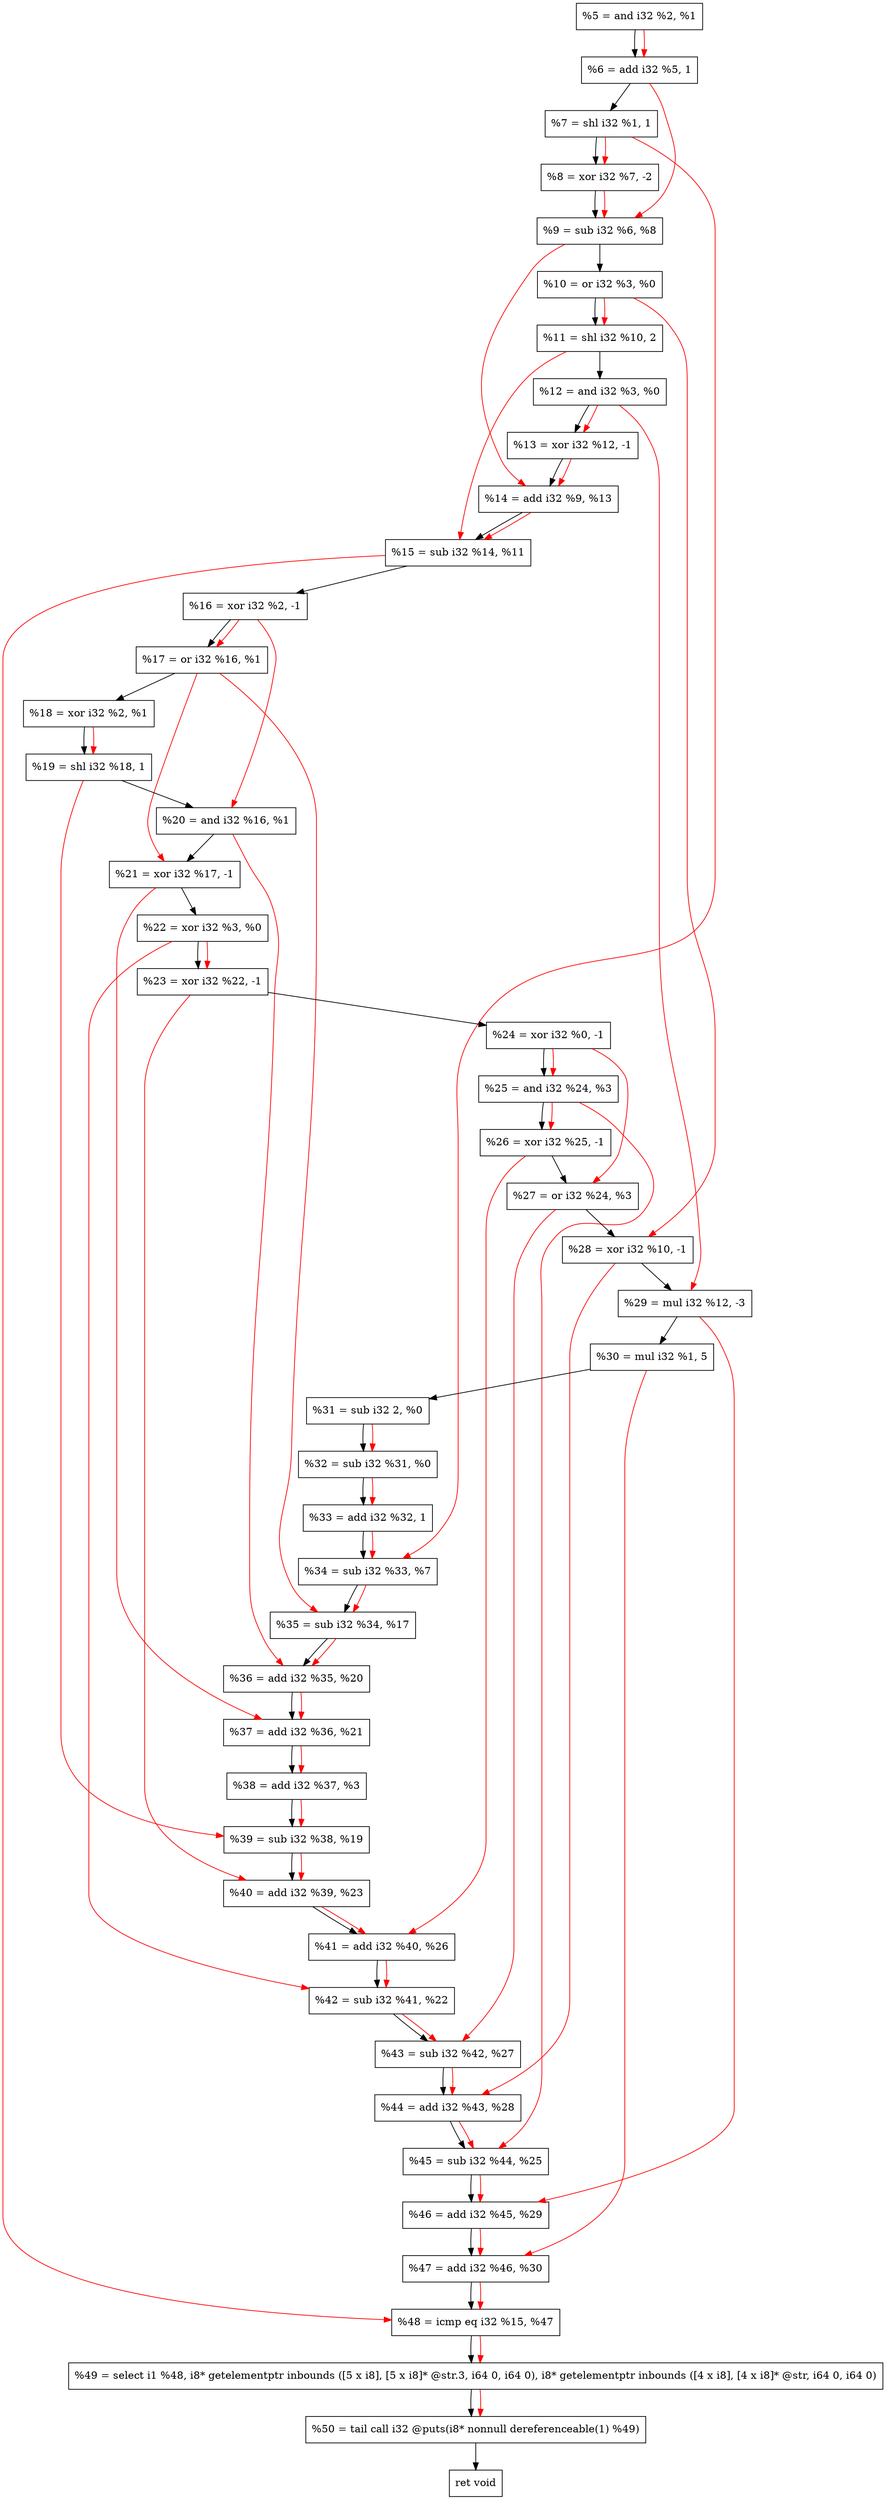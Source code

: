digraph "DFG for'crackme' function" {
	Node0xe40bc0[shape=record, label="  %5 = and i32 %2, %1"];
	Node0xe41240[shape=record, label="  %6 = add i32 %5, 1"];
	Node0xe412b0[shape=record, label="  %7 = shl i32 %1, 1"];
	Node0xe41350[shape=record, label="  %8 = xor i32 %7, -2"];
	Node0xe413c0[shape=record, label="  %9 = sub i32 %6, %8"];
	Node0xe41430[shape=record, label="  %10 = or i32 %3, %0"];
	Node0xe414d0[shape=record, label="  %11 = shl i32 %10, 2"];
	Node0xe41540[shape=record, label="  %12 = and i32 %3, %0"];
	Node0xe415e0[shape=record, label="  %13 = xor i32 %12, -1"];
	Node0xe41650[shape=record, label="  %14 = add i32 %9, %13"];
	Node0xe416c0[shape=record, label="  %15 = sub i32 %14, %11"];
	Node0xe41730[shape=record, label="  %16 = xor i32 %2, -1"];
	Node0xe417a0[shape=record, label="  %17 = or i32 %16, %1"];
	Node0xe41810[shape=record, label="  %18 = xor i32 %2, %1"];
	Node0xe41880[shape=record, label="  %19 = shl i32 %18, 1"];
	Node0xe418f0[shape=record, label="  %20 = and i32 %16, %1"];
	Node0xe41960[shape=record, label="  %21 = xor i32 %17, -1"];
	Node0xe419d0[shape=record, label="  %22 = xor i32 %3, %0"];
	Node0xe41a40[shape=record, label="  %23 = xor i32 %22, -1"];
	Node0xe41ab0[shape=record, label="  %24 = xor i32 %0, -1"];
	Node0xe41b20[shape=record, label="  %25 = and i32 %24, %3"];
	Node0xe41b90[shape=record, label="  %26 = xor i32 %25, -1"];
	Node0xe41c00[shape=record, label="  %27 = or i32 %24, %3"];
	Node0xe41c70[shape=record, label="  %28 = xor i32 %10, -1"];
	Node0xe41d10[shape=record, label="  %29 = mul i32 %12, -3"];
	Node0xe41db0[shape=record, label="  %30 = mul i32 %1, 5"];
	Node0xe41e20[shape=record, label="  %31 = sub i32 2, %0"];
	Node0xe41e90[shape=record, label="  %32 = sub i32 %31, %0"];
	Node0xe42110[shape=record, label="  %33 = add i32 %32, 1"];
	Node0xe42180[shape=record, label="  %34 = sub i32 %33, %7"];
	Node0xe421f0[shape=record, label="  %35 = sub i32 %34, %17"];
	Node0xe42260[shape=record, label="  %36 = add i32 %35, %20"];
	Node0xe422d0[shape=record, label="  %37 = add i32 %36, %21"];
	Node0xe42340[shape=record, label="  %38 = add i32 %37, %3"];
	Node0xe423b0[shape=record, label="  %39 = sub i32 %38, %19"];
	Node0xe42420[shape=record, label="  %40 = add i32 %39, %23"];
	Node0xe42490[shape=record, label="  %41 = add i32 %40, %26"];
	Node0xe42500[shape=record, label="  %42 = sub i32 %41, %22"];
	Node0xe42570[shape=record, label="  %43 = sub i32 %42, %27"];
	Node0xe425e0[shape=record, label="  %44 = add i32 %43, %28"];
	Node0xe42650[shape=record, label="  %45 = sub i32 %44, %25"];
	Node0xe426c0[shape=record, label="  %46 = add i32 %45, %29"];
	Node0xe42730[shape=record, label="  %47 = add i32 %46, %30"];
	Node0xe427a0[shape=record, label="  %48 = icmp eq i32 %15, %47"];
	Node0xde1268[shape=record, label="  %49 = select i1 %48, i8* getelementptr inbounds ([5 x i8], [5 x i8]* @str.3, i64 0, i64 0), i8* getelementptr inbounds ([4 x i8], [4 x i8]* @str, i64 0, i64 0)"];
	Node0xe42c40[shape=record, label="  %50 = tail call i32 @puts(i8* nonnull dereferenceable(1) %49)"];
	Node0xe42c90[shape=record, label="  ret void"];
	Node0xe40bc0 -> Node0xe41240;
	Node0xe41240 -> Node0xe412b0;
	Node0xe412b0 -> Node0xe41350;
	Node0xe41350 -> Node0xe413c0;
	Node0xe413c0 -> Node0xe41430;
	Node0xe41430 -> Node0xe414d0;
	Node0xe414d0 -> Node0xe41540;
	Node0xe41540 -> Node0xe415e0;
	Node0xe415e0 -> Node0xe41650;
	Node0xe41650 -> Node0xe416c0;
	Node0xe416c0 -> Node0xe41730;
	Node0xe41730 -> Node0xe417a0;
	Node0xe417a0 -> Node0xe41810;
	Node0xe41810 -> Node0xe41880;
	Node0xe41880 -> Node0xe418f0;
	Node0xe418f0 -> Node0xe41960;
	Node0xe41960 -> Node0xe419d0;
	Node0xe419d0 -> Node0xe41a40;
	Node0xe41a40 -> Node0xe41ab0;
	Node0xe41ab0 -> Node0xe41b20;
	Node0xe41b20 -> Node0xe41b90;
	Node0xe41b90 -> Node0xe41c00;
	Node0xe41c00 -> Node0xe41c70;
	Node0xe41c70 -> Node0xe41d10;
	Node0xe41d10 -> Node0xe41db0;
	Node0xe41db0 -> Node0xe41e20;
	Node0xe41e20 -> Node0xe41e90;
	Node0xe41e90 -> Node0xe42110;
	Node0xe42110 -> Node0xe42180;
	Node0xe42180 -> Node0xe421f0;
	Node0xe421f0 -> Node0xe42260;
	Node0xe42260 -> Node0xe422d0;
	Node0xe422d0 -> Node0xe42340;
	Node0xe42340 -> Node0xe423b0;
	Node0xe423b0 -> Node0xe42420;
	Node0xe42420 -> Node0xe42490;
	Node0xe42490 -> Node0xe42500;
	Node0xe42500 -> Node0xe42570;
	Node0xe42570 -> Node0xe425e0;
	Node0xe425e0 -> Node0xe42650;
	Node0xe42650 -> Node0xe426c0;
	Node0xe426c0 -> Node0xe42730;
	Node0xe42730 -> Node0xe427a0;
	Node0xe427a0 -> Node0xde1268;
	Node0xde1268 -> Node0xe42c40;
	Node0xe42c40 -> Node0xe42c90;
edge [color=red]
	Node0xe40bc0 -> Node0xe41240;
	Node0xe412b0 -> Node0xe41350;
	Node0xe41240 -> Node0xe413c0;
	Node0xe41350 -> Node0xe413c0;
	Node0xe41430 -> Node0xe414d0;
	Node0xe41540 -> Node0xe415e0;
	Node0xe413c0 -> Node0xe41650;
	Node0xe415e0 -> Node0xe41650;
	Node0xe41650 -> Node0xe416c0;
	Node0xe414d0 -> Node0xe416c0;
	Node0xe41730 -> Node0xe417a0;
	Node0xe41810 -> Node0xe41880;
	Node0xe41730 -> Node0xe418f0;
	Node0xe417a0 -> Node0xe41960;
	Node0xe419d0 -> Node0xe41a40;
	Node0xe41ab0 -> Node0xe41b20;
	Node0xe41b20 -> Node0xe41b90;
	Node0xe41ab0 -> Node0xe41c00;
	Node0xe41430 -> Node0xe41c70;
	Node0xe41540 -> Node0xe41d10;
	Node0xe41e20 -> Node0xe41e90;
	Node0xe41e90 -> Node0xe42110;
	Node0xe42110 -> Node0xe42180;
	Node0xe412b0 -> Node0xe42180;
	Node0xe42180 -> Node0xe421f0;
	Node0xe417a0 -> Node0xe421f0;
	Node0xe421f0 -> Node0xe42260;
	Node0xe418f0 -> Node0xe42260;
	Node0xe42260 -> Node0xe422d0;
	Node0xe41960 -> Node0xe422d0;
	Node0xe422d0 -> Node0xe42340;
	Node0xe42340 -> Node0xe423b0;
	Node0xe41880 -> Node0xe423b0;
	Node0xe423b0 -> Node0xe42420;
	Node0xe41a40 -> Node0xe42420;
	Node0xe42420 -> Node0xe42490;
	Node0xe41b90 -> Node0xe42490;
	Node0xe42490 -> Node0xe42500;
	Node0xe419d0 -> Node0xe42500;
	Node0xe42500 -> Node0xe42570;
	Node0xe41c00 -> Node0xe42570;
	Node0xe42570 -> Node0xe425e0;
	Node0xe41c70 -> Node0xe425e0;
	Node0xe425e0 -> Node0xe42650;
	Node0xe41b20 -> Node0xe42650;
	Node0xe42650 -> Node0xe426c0;
	Node0xe41d10 -> Node0xe426c0;
	Node0xe426c0 -> Node0xe42730;
	Node0xe41db0 -> Node0xe42730;
	Node0xe416c0 -> Node0xe427a0;
	Node0xe42730 -> Node0xe427a0;
	Node0xe427a0 -> Node0xde1268;
	Node0xde1268 -> Node0xe42c40;
}
